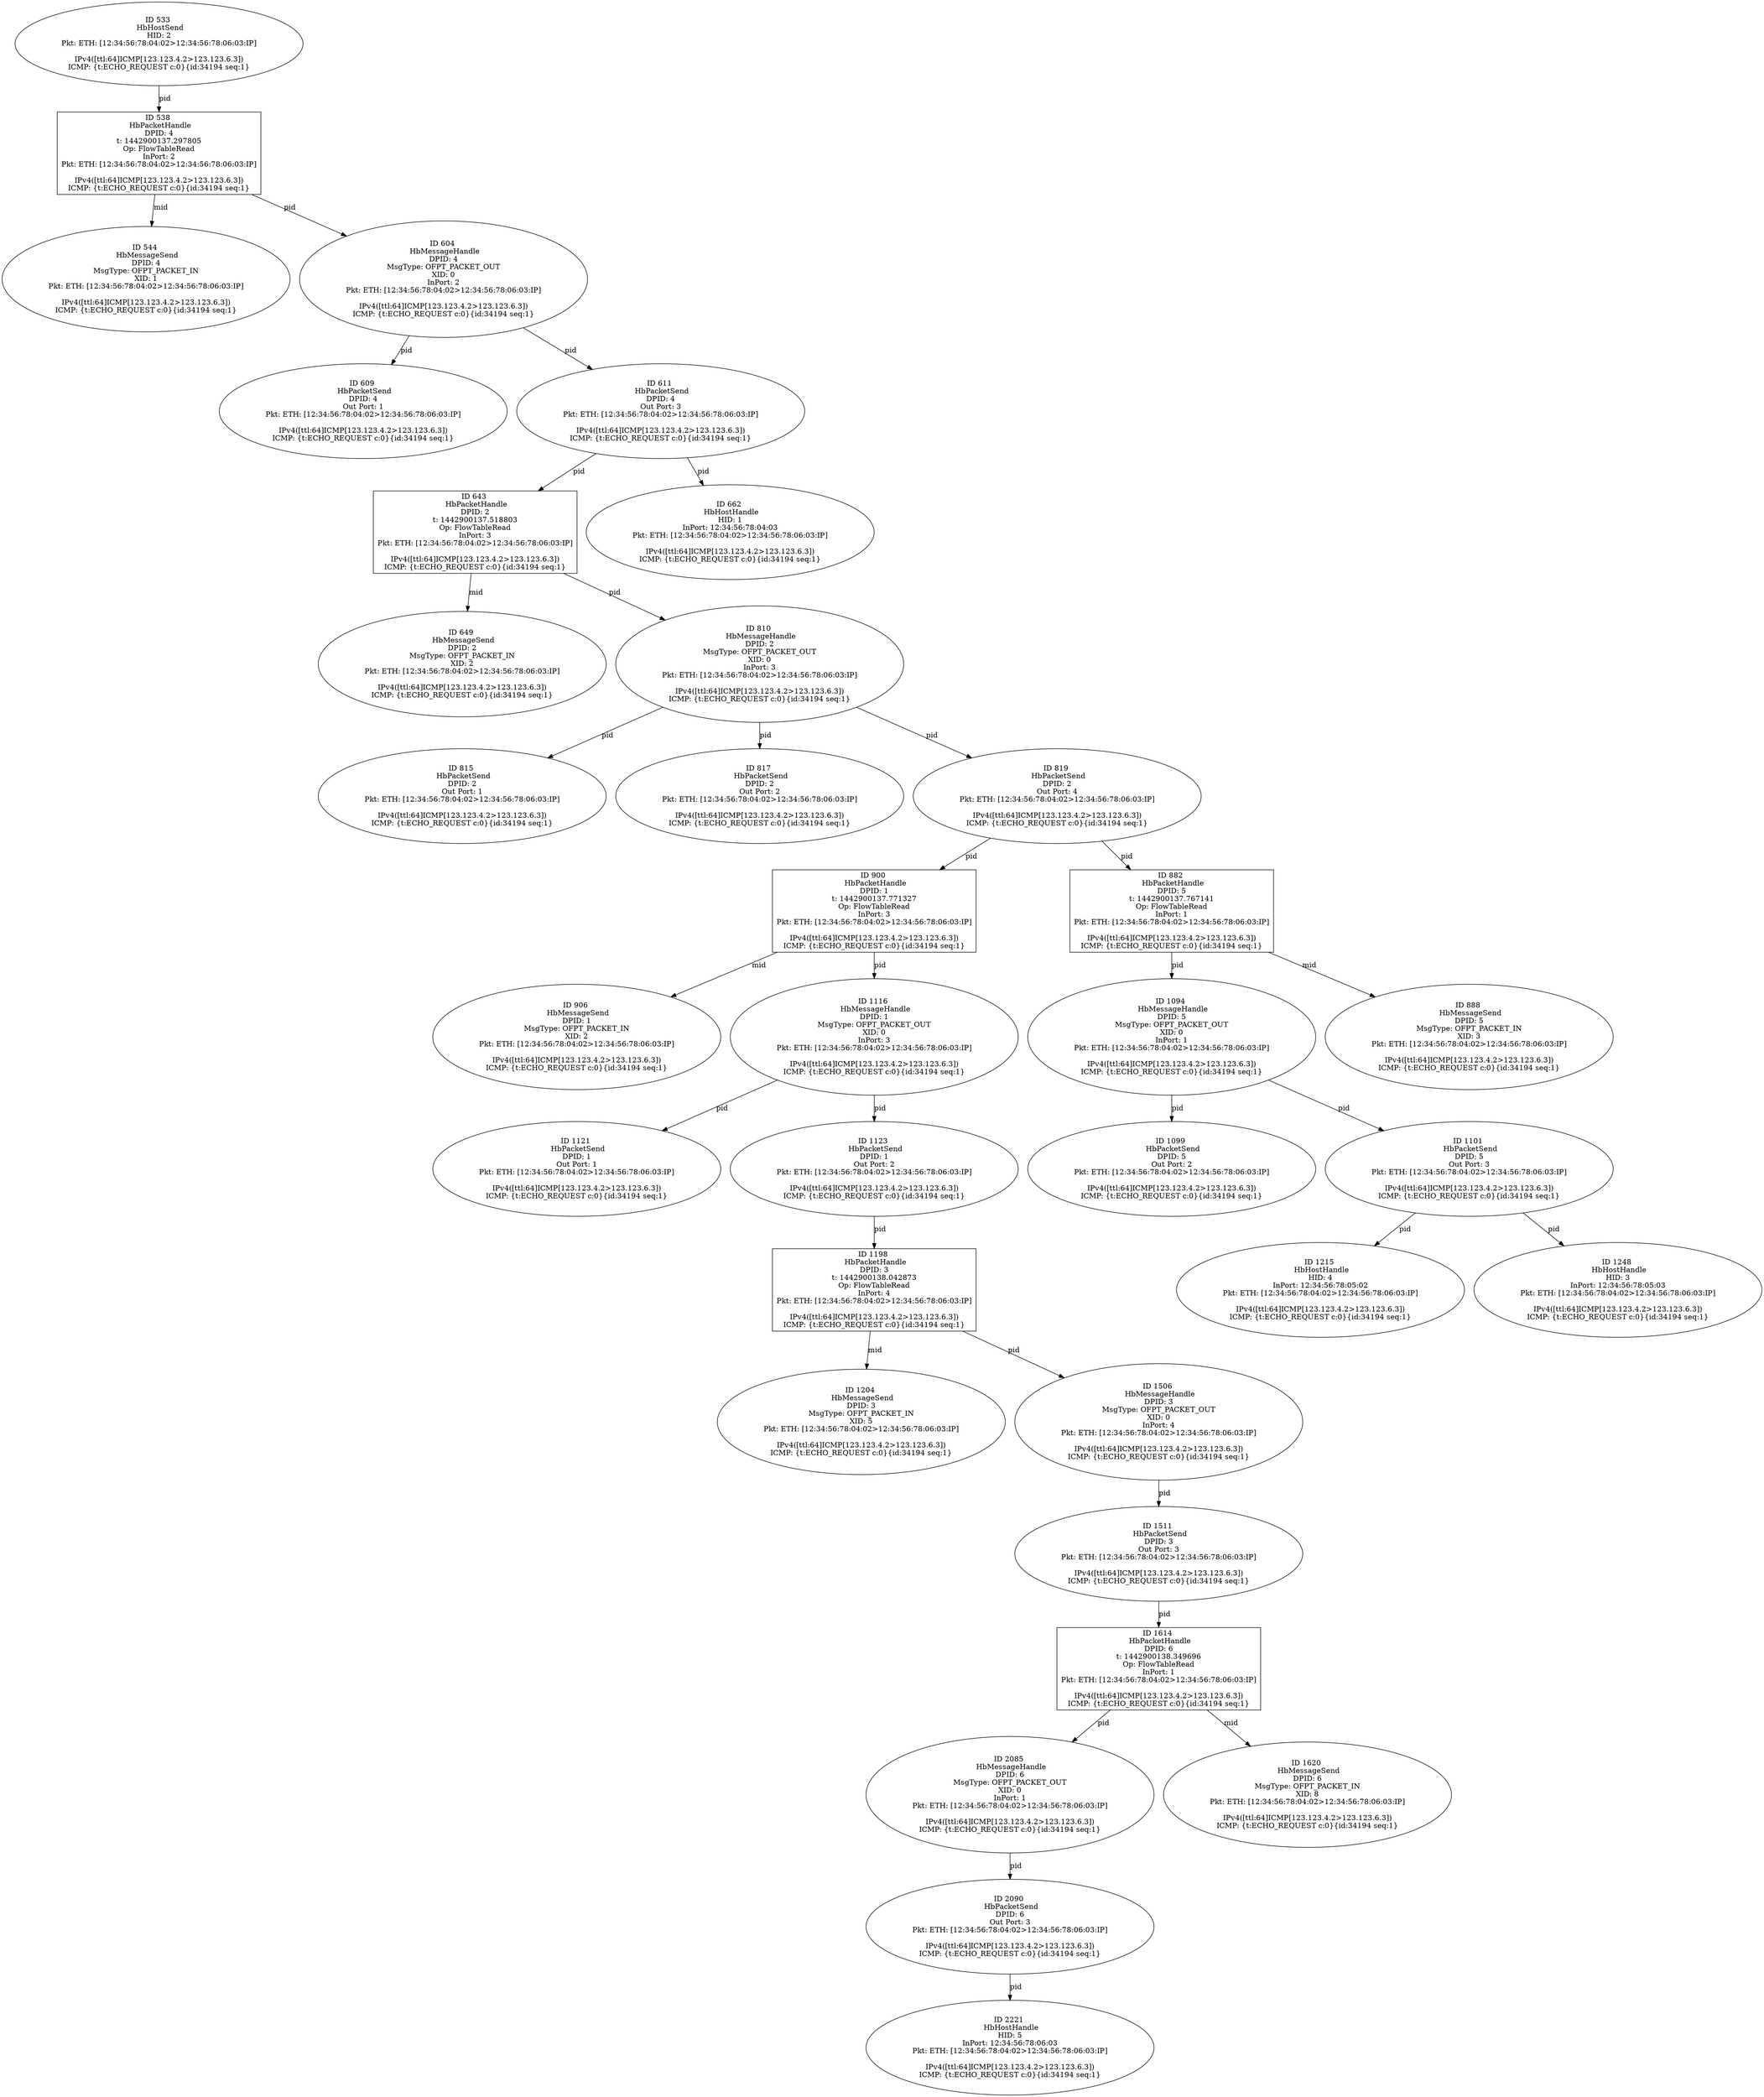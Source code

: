 strict digraph G {
643 [shape=box, event=<hb_events.HbPacketHandle object at 0x1078b5750>, label="ID 643 
 HbPacketHandle
DPID: 2
t: 1442900137.518803
Op: FlowTableRead
InPort: 3
Pkt: ETH: [12:34:56:78:04:02>12:34:56:78:06:03:IP]

IPv4([ttl:64]ICMP[123.123.4.2>123.123.6.3])
ICMP: {t:ECHO_REQUEST c:0}{id:34194 seq:1}"];
900 [shape=box, event=<hb_events.HbPacketHandle object at 0x10790b8d0>, label="ID 900 
 HbPacketHandle
DPID: 1
t: 1442900137.771327
Op: FlowTableRead
InPort: 3
Pkt: ETH: [12:34:56:78:04:02>12:34:56:78:06:03:IP]

IPv4([ttl:64]ICMP[123.123.4.2>123.123.6.3])
ICMP: {t:ECHO_REQUEST c:0}{id:34194 seq:1}"];
649 [shape=oval, event=<hb_events.HbMessageSend object at 0x1078b5e90>, label="ID 649 
 HbMessageSend
DPID: 2
MsgType: OFPT_PACKET_IN
XID: 2
Pkt: ETH: [12:34:56:78:04:02>12:34:56:78:06:03:IP]

IPv4([ttl:64]ICMP[123.123.4.2>123.123.6.3])
ICMP: {t:ECHO_REQUEST c:0}{id:34194 seq:1}"];
906 [shape=oval, event=<hb_events.HbMessageSend object at 0x107906050>, label="ID 906 
 HbMessageSend
DPID: 1
MsgType: OFPT_PACKET_IN
XID: 2
Pkt: ETH: [12:34:56:78:04:02>12:34:56:78:06:03:IP]

IPv4([ttl:64]ICMP[123.123.4.2>123.123.6.3])
ICMP: {t:ECHO_REQUEST c:0}{id:34194 seq:1}"];
533 [shape=oval, event=<hb_events.HbHostSend object at 0x107890e90>, label="ID 533 
 HbHostSend
HID: 2
Pkt: ETH: [12:34:56:78:04:02>12:34:56:78:06:03:IP]

IPv4([ttl:64]ICMP[123.123.4.2>123.123.6.3])
ICMP: {t:ECHO_REQUEST c:0}{id:34194 seq:1}"];
662 [shape=oval, event=<hb_events.HbHostHandle object at 0x1078bb810>, label="ID 662 
 HbHostHandle
HID: 1
InPort: 12:34:56:78:04:03
Pkt: ETH: [12:34:56:78:04:02>12:34:56:78:06:03:IP]

IPv4([ttl:64]ICMP[123.123.4.2>123.123.6.3])
ICMP: {t:ECHO_REQUEST c:0}{id:34194 seq:1}"];
538 [shape=box, event=<hb_events.HbPacketHandle object at 0x107896110>, label="ID 538 
 HbPacketHandle
DPID: 4
t: 1442900137.297805
Op: FlowTableRead
InPort: 2
Pkt: ETH: [12:34:56:78:04:02>12:34:56:78:06:03:IP]

IPv4([ttl:64]ICMP[123.123.4.2>123.123.6.3])
ICMP: {t:ECHO_REQUEST c:0}{id:34194 seq:1}"];
544 [shape=oval, event=<hb_events.HbMessageSend object at 0x107896850>, label="ID 544 
 HbMessageSend
DPID: 4
MsgType: OFPT_PACKET_IN
XID: 1
Pkt: ETH: [12:34:56:78:04:02>12:34:56:78:06:03:IP]

IPv4([ttl:64]ICMP[123.123.4.2>123.123.6.3])
ICMP: {t:ECHO_REQUEST c:0}{id:34194 seq:1}"];
2085 [shape=oval, event=<hb_events.HbMessageHandle object at 0x107b30a90>, label="ID 2085 
 HbMessageHandle
DPID: 6
MsgType: OFPT_PACKET_OUT
XID: 0
InPort: 1
Pkt: ETH: [12:34:56:78:04:02>12:34:56:78:06:03:IP]

IPv4([ttl:64]ICMP[123.123.4.2>123.123.6.3])
ICMP: {t:ECHO_REQUEST c:0}{id:34194 seq:1}"];
1116 [shape=oval, event=<hb_events.HbMessageHandle object at 0x107964f90>, label="ID 1116 
 HbMessageHandle
DPID: 1
MsgType: OFPT_PACKET_OUT
XID: 0
InPort: 3
Pkt: ETH: [12:34:56:78:04:02>12:34:56:78:06:03:IP]

IPv4([ttl:64]ICMP[123.123.4.2>123.123.6.3])
ICMP: {t:ECHO_REQUEST c:0}{id:34194 seq:1}"];
810 [shape=oval, event=<hb_events.HbMessageHandle object at 0x1078f0150>, label="ID 810 
 HbMessageHandle
DPID: 2
MsgType: OFPT_PACKET_OUT
XID: 0
InPort: 3
Pkt: ETH: [12:34:56:78:04:02>12:34:56:78:06:03:IP]

IPv4([ttl:64]ICMP[123.123.4.2>123.123.6.3])
ICMP: {t:ECHO_REQUEST c:0}{id:34194 seq:1}"];
2221 [shape=oval, event=<hb_events.HbHostHandle object at 0x107c79310>, label="ID 2221 
 HbHostHandle
HID: 5
InPort: 12:34:56:78:06:03
Pkt: ETH: [12:34:56:78:04:02>12:34:56:78:06:03:IP]

IPv4([ttl:64]ICMP[123.123.4.2>123.123.6.3])
ICMP: {t:ECHO_REQUEST c:0}{id:34194 seq:1}"];
1198 [shape=box, event=<hb_events.HbPacketHandle object at 0x1079b49d0>, label="ID 1198 
 HbPacketHandle
DPID: 3
t: 1442900138.042873
Op: FlowTableRead
InPort: 4
Pkt: ETH: [12:34:56:78:04:02>12:34:56:78:06:03:IP]

IPv4([ttl:64]ICMP[123.123.4.2>123.123.6.3])
ICMP: {t:ECHO_REQUEST c:0}{id:34194 seq:1}"];
815 [shape=oval, event=<hb_events.HbPacketSend object at 0x1078f0650>, label="ID 815 
 HbPacketSend
DPID: 2
Out Port: 1
Pkt: ETH: [12:34:56:78:04:02>12:34:56:78:06:03:IP]

IPv4([ttl:64]ICMP[123.123.4.2>123.123.6.3])
ICMP: {t:ECHO_REQUEST c:0}{id:34194 seq:1}"];
817 [shape=oval, event=<hb_events.HbPacketSend object at 0x1078f0890>, label="ID 817 
 HbPacketSend
DPID: 2
Out Port: 2
Pkt: ETH: [12:34:56:78:04:02>12:34:56:78:06:03:IP]

IPv4([ttl:64]ICMP[123.123.4.2>123.123.6.3])
ICMP: {t:ECHO_REQUEST c:0}{id:34194 seq:1}"];
819 [shape=oval, event=<hb_events.HbPacketSend object at 0x1078f0ad0>, label="ID 819 
 HbPacketSend
DPID: 2
Out Port: 4
Pkt: ETH: [12:34:56:78:04:02>12:34:56:78:06:03:IP]

IPv4([ttl:64]ICMP[123.123.4.2>123.123.6.3])
ICMP: {t:ECHO_REQUEST c:0}{id:34194 seq:1}"];
1204 [shape=oval, event=<hb_events.HbMessageSend object at 0x1079bb150>, label="ID 1204 
 HbMessageSend
DPID: 3
MsgType: OFPT_PACKET_IN
XID: 5
Pkt: ETH: [12:34:56:78:04:02>12:34:56:78:06:03:IP]

IPv4([ttl:64]ICMP[123.123.4.2>123.123.6.3])
ICMP: {t:ECHO_REQUEST c:0}{id:34194 seq:1}"];
1215 [shape=oval, event=<hb_events.HbHostHandle object at 0x1079bb850>, label="ID 1215 
 HbHostHandle
HID: 4
InPort: 12:34:56:78:05:02
Pkt: ETH: [12:34:56:78:04:02>12:34:56:78:06:03:IP]

IPv4([ttl:64]ICMP[123.123.4.2>123.123.6.3])
ICMP: {t:ECHO_REQUEST c:0}{id:34194 seq:1}"];
1094 [shape=oval, event=<hb_events.HbMessageHandle object at 0x10795dc50>, label="ID 1094 
 HbMessageHandle
DPID: 5
MsgType: OFPT_PACKET_OUT
XID: 0
InPort: 1
Pkt: ETH: [12:34:56:78:04:02>12:34:56:78:06:03:IP]

IPv4([ttl:64]ICMP[123.123.4.2>123.123.6.3])
ICMP: {t:ECHO_REQUEST c:0}{id:34194 seq:1}"];
609 [shape=oval, event=<hb_events.HbPacketSend object at 0x1078abad0>, label="ID 609 
 HbPacketSend
DPID: 4
Out Port: 1
Pkt: ETH: [12:34:56:78:04:02>12:34:56:78:06:03:IP]

IPv4([ttl:64]ICMP[123.123.4.2>123.123.6.3])
ICMP: {t:ECHO_REQUEST c:0}{id:34194 seq:1}"];
1099 [shape=oval, event=<hb_events.HbPacketSend object at 0x107964190>, label="ID 1099 
 HbPacketSend
DPID: 5
Out Port: 2
Pkt: ETH: [12:34:56:78:04:02>12:34:56:78:06:03:IP]

IPv4([ttl:64]ICMP[123.123.4.2>123.123.6.3])
ICMP: {t:ECHO_REQUEST c:0}{id:34194 seq:1}"];
1101 [shape=oval, event=<hb_events.HbPacketSend object at 0x1079643d0>, label="ID 1101 
 HbPacketSend
DPID: 5
Out Port: 3
Pkt: ETH: [12:34:56:78:04:02>12:34:56:78:06:03:IP]

IPv4([ttl:64]ICMP[123.123.4.2>123.123.6.3])
ICMP: {t:ECHO_REQUEST c:0}{id:34194 seq:1}"];
1614 [shape=box, event=<hb_events.HbPacketHandle object at 0x107a158d0>, label="ID 1614 
 HbPacketHandle
DPID: 6
t: 1442900138.349696
Op: FlowTableRead
InPort: 1
Pkt: ETH: [12:34:56:78:04:02>12:34:56:78:06:03:IP]

IPv4([ttl:64]ICMP[123.123.4.2>123.123.6.3])
ICMP: {t:ECHO_REQUEST c:0}{id:34194 seq:1}"];
611 [shape=oval, event=<hb_events.HbPacketSend object at 0x1078abd10>, label="ID 611 
 HbPacketSend
DPID: 4
Out Port: 3
Pkt: ETH: [12:34:56:78:04:02>12:34:56:78:06:03:IP]

IPv4([ttl:64]ICMP[123.123.4.2>123.123.6.3])
ICMP: {t:ECHO_REQUEST c:0}{id:34194 seq:1}"];
1620 [shape=oval, event=<hb_events.HbMessageSend object at 0x107a1c3d0>, label="ID 1620 
 HbMessageSend
DPID: 6
MsgType: OFPT_PACKET_IN
XID: 8
Pkt: ETH: [12:34:56:78:04:02>12:34:56:78:06:03:IP]

IPv4([ttl:64]ICMP[123.123.4.2>123.123.6.3])
ICMP: {t:ECHO_REQUEST c:0}{id:34194 seq:1}"];
604 [shape=oval, event=<hb_events.HbMessageHandle object at 0x1078ab5d0>, label="ID 604 
 HbMessageHandle
DPID: 4
MsgType: OFPT_PACKET_OUT
XID: 0
InPort: 2
Pkt: ETH: [12:34:56:78:04:02>12:34:56:78:06:03:IP]

IPv4([ttl:64]ICMP[123.123.4.2>123.123.6.3])
ICMP: {t:ECHO_REQUEST c:0}{id:34194 seq:1}"];
1248 [shape=oval, event=<hb_events.HbHostHandle object at 0x1079c8550>, label="ID 1248 
 HbHostHandle
HID: 3
InPort: 12:34:56:78:05:03
Pkt: ETH: [12:34:56:78:04:02>12:34:56:78:06:03:IP]

IPv4([ttl:64]ICMP[123.123.4.2>123.123.6.3])
ICMP: {t:ECHO_REQUEST c:0}{id:34194 seq:1}"];
1121 [shape=oval, event=<hb_events.HbPacketSend object at 0x10796a4d0>, label="ID 1121 
 HbPacketSend
DPID: 1
Out Port: 1
Pkt: ETH: [12:34:56:78:04:02>12:34:56:78:06:03:IP]

IPv4([ttl:64]ICMP[123.123.4.2>123.123.6.3])
ICMP: {t:ECHO_REQUEST c:0}{id:34194 seq:1}"];
1506 [shape=oval, event=<hb_events.HbMessageHandle object at 0x1079f33d0>, label="ID 1506 
 HbMessageHandle
DPID: 3
MsgType: OFPT_PACKET_OUT
XID: 0
InPort: 4
Pkt: ETH: [12:34:56:78:04:02>12:34:56:78:06:03:IP]

IPv4([ttl:64]ICMP[123.123.4.2>123.123.6.3])
ICMP: {t:ECHO_REQUEST c:0}{id:34194 seq:1}"];
1123 [shape=oval, event=<hb_events.HbPacketSend object at 0x10796a710>, label="ID 1123 
 HbPacketSend
DPID: 1
Out Port: 2
Pkt: ETH: [12:34:56:78:04:02>12:34:56:78:06:03:IP]

IPv4([ttl:64]ICMP[123.123.4.2>123.123.6.3])
ICMP: {t:ECHO_REQUEST c:0}{id:34194 seq:1}"];
1511 [shape=oval, event=<hb_events.HbPacketSend object at 0x1079f38d0>, label="ID 1511 
 HbPacketSend
DPID: 3
Out Port: 3
Pkt: ETH: [12:34:56:78:04:02>12:34:56:78:06:03:IP]

IPv4([ttl:64]ICMP[123.123.4.2>123.123.6.3])
ICMP: {t:ECHO_REQUEST c:0}{id:34194 seq:1}"];
882 [shape=box, event=<hb_events.HbPacketHandle object at 0x107904610>, label="ID 882 
 HbPacketHandle
DPID: 5
t: 1442900137.767141
Op: FlowTableRead
InPort: 1
Pkt: ETH: [12:34:56:78:04:02>12:34:56:78:06:03:IP]

IPv4([ttl:64]ICMP[123.123.4.2>123.123.6.3])
ICMP: {t:ECHO_REQUEST c:0}{id:34194 seq:1}"];
888 [shape=oval, event=<hb_events.HbMessageSend object at 0x10790b110>, label="ID 888 
 HbMessageSend
DPID: 5
MsgType: OFPT_PACKET_IN
XID: 3
Pkt: ETH: [12:34:56:78:04:02>12:34:56:78:06:03:IP]

IPv4([ttl:64]ICMP[123.123.4.2>123.123.6.3])
ICMP: {t:ECHO_REQUEST c:0}{id:34194 seq:1}"];
2090 [shape=oval, event=<hb_events.HbPacketSend object at 0x107c32190>, label="ID 2090 
 HbPacketSend
DPID: 6
Out Port: 3
Pkt: ETH: [12:34:56:78:04:02>12:34:56:78:06:03:IP]

IPv4([ttl:64]ICMP[123.123.4.2>123.123.6.3])
ICMP: {t:ECHO_REQUEST c:0}{id:34194 seq:1}"];
643 -> 649  [rel=mid, label=mid];
643 -> 810  [rel=pid, label=pid];
900 -> 906  [rel=mid, label=mid];
900 -> 1116  [rel=pid, label=pid];
533 -> 538  [rel=pid, label=pid];
538 -> 544  [rel=mid, label=mid];
538 -> 604  [rel=pid, label=pid];
2085 -> 2090  [rel=pid, label=pid];
604 -> 609  [rel=pid, label=pid];
604 -> 611  [rel=pid, label=pid];
810 -> 817  [rel=pid, label=pid];
810 -> 819  [rel=pid, label=pid];
810 -> 815  [rel=pid, label=pid];
1198 -> 1506  [rel=pid, label=pid];
1198 -> 1204  [rel=mid, label=mid];
819 -> 882  [rel=pid, label=pid];
819 -> 900  [rel=pid, label=pid];
1094 -> 1099  [rel=pid, label=pid];
1094 -> 1101  [rel=pid, label=pid];
1101 -> 1248  [rel=pid, label=pid];
1101 -> 1215  [rel=pid, label=pid];
1614 -> 1620  [rel=mid, label=mid];
1614 -> 2085  [rel=pid, label=pid];
1123 -> 1198  [rel=pid, label=pid];
1116 -> 1121  [rel=pid, label=pid];
1116 -> 1123  [rel=pid, label=pid];
1506 -> 1511  [rel=pid, label=pid];
611 -> 643  [rel=pid, label=pid];
611 -> 662  [rel=pid, label=pid];
1511 -> 1614  [rel=pid, label=pid];
882 -> 888  [rel=mid, label=mid];
882 -> 1094  [rel=pid, label=pid];
2090 -> 2221  [rel=pid, label=pid];
}
